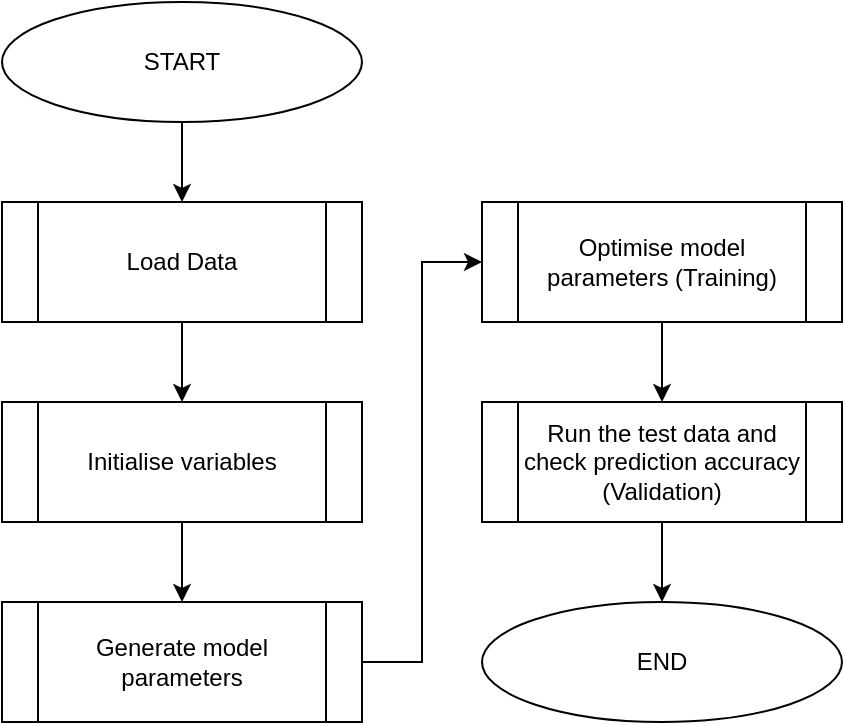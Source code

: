 <mxfile version="20.0.4" type="device"><diagram id="C5RBs43oDa-KdzZeNtuy" name="Page-1"><mxGraphModel dx="1315" dy="753" grid="1" gridSize="10" guides="1" tooltips="1" connect="1" arrows="1" fold="1" page="1" pageScale="1" pageWidth="827" pageHeight="1169" math="0" shadow="0"><root><mxCell id="WIyWlLk6GJQsqaUBKTNV-0"/><mxCell id="WIyWlLk6GJQsqaUBKTNV-1" parent="WIyWlLk6GJQsqaUBKTNV-0"/><mxCell id="JU07HBLiEj4-4D1J9UxY-8" style="edgeStyle=orthogonalEdgeStyle;rounded=0;orthogonalLoop=1;jettySize=auto;html=1;exitX=0.5;exitY=1;exitDx=0;exitDy=0;entryX=0.5;entryY=0;entryDx=0;entryDy=0;" edge="1" parent="WIyWlLk6GJQsqaUBKTNV-1" source="JU07HBLiEj4-4D1J9UxY-0" target="JU07HBLiEj4-4D1J9UxY-1"><mxGeometry relative="1" as="geometry"/></mxCell><mxCell id="JU07HBLiEj4-4D1J9UxY-0" value="START" style="ellipse;whiteSpace=wrap;html=1;" vertex="1" parent="WIyWlLk6GJQsqaUBKTNV-1"><mxGeometry x="150" y="80" width="180" height="60" as="geometry"/></mxCell><mxCell id="JU07HBLiEj4-4D1J9UxY-9" style="edgeStyle=orthogonalEdgeStyle;rounded=0;orthogonalLoop=1;jettySize=auto;html=1;exitX=0.5;exitY=1;exitDx=0;exitDy=0;entryX=0.5;entryY=0;entryDx=0;entryDy=0;" edge="1" parent="WIyWlLk6GJQsqaUBKTNV-1" source="JU07HBLiEj4-4D1J9UxY-1" target="JU07HBLiEj4-4D1J9UxY-2"><mxGeometry relative="1" as="geometry"/></mxCell><mxCell id="JU07HBLiEj4-4D1J9UxY-1" value="Load Data" style="shape=process;whiteSpace=wrap;html=1;backgroundOutline=1;" vertex="1" parent="WIyWlLk6GJQsqaUBKTNV-1"><mxGeometry x="150" y="180" width="180" height="60" as="geometry"/></mxCell><mxCell id="JU07HBLiEj4-4D1J9UxY-10" style="edgeStyle=orthogonalEdgeStyle;rounded=0;orthogonalLoop=1;jettySize=auto;html=1;exitX=0.5;exitY=1;exitDx=0;exitDy=0;entryX=0.5;entryY=0;entryDx=0;entryDy=0;" edge="1" parent="WIyWlLk6GJQsqaUBKTNV-1" source="JU07HBLiEj4-4D1J9UxY-2" target="JU07HBLiEj4-4D1J9UxY-3"><mxGeometry relative="1" as="geometry"/></mxCell><mxCell id="JU07HBLiEj4-4D1J9UxY-2" value="Initialise variables" style="shape=process;whiteSpace=wrap;html=1;backgroundOutline=1;" vertex="1" parent="WIyWlLk6GJQsqaUBKTNV-1"><mxGeometry x="150" y="280" width="180" height="60" as="geometry"/></mxCell><mxCell id="JU07HBLiEj4-4D1J9UxY-11" style="edgeStyle=orthogonalEdgeStyle;rounded=0;orthogonalLoop=1;jettySize=auto;html=1;exitX=1;exitY=0.5;exitDx=0;exitDy=0;entryX=0;entryY=0.5;entryDx=0;entryDy=0;" edge="1" parent="WIyWlLk6GJQsqaUBKTNV-1" source="JU07HBLiEj4-4D1J9UxY-3" target="JU07HBLiEj4-4D1J9UxY-5"><mxGeometry relative="1" as="geometry"/></mxCell><mxCell id="JU07HBLiEj4-4D1J9UxY-3" value="Generate model parameters" style="shape=process;whiteSpace=wrap;html=1;backgroundOutline=1;" vertex="1" parent="WIyWlLk6GJQsqaUBKTNV-1"><mxGeometry x="150" y="380" width="180" height="60" as="geometry"/></mxCell><mxCell id="JU07HBLiEj4-4D1J9UxY-12" style="edgeStyle=orthogonalEdgeStyle;rounded=0;orthogonalLoop=1;jettySize=auto;html=1;exitX=0.5;exitY=1;exitDx=0;exitDy=0;entryX=0.5;entryY=0;entryDx=0;entryDy=0;" edge="1" parent="WIyWlLk6GJQsqaUBKTNV-1" source="JU07HBLiEj4-4D1J9UxY-5" target="JU07HBLiEj4-4D1J9UxY-6"><mxGeometry relative="1" as="geometry"/></mxCell><mxCell id="JU07HBLiEj4-4D1J9UxY-5" value="Optimise model parameters (Training)" style="shape=process;whiteSpace=wrap;html=1;backgroundOutline=1;" vertex="1" parent="WIyWlLk6GJQsqaUBKTNV-1"><mxGeometry x="390" y="180" width="180" height="60" as="geometry"/></mxCell><mxCell id="JU07HBLiEj4-4D1J9UxY-13" style="edgeStyle=orthogonalEdgeStyle;rounded=0;orthogonalLoop=1;jettySize=auto;html=1;exitX=0.5;exitY=1;exitDx=0;exitDy=0;entryX=0.5;entryY=0;entryDx=0;entryDy=0;" edge="1" parent="WIyWlLk6GJQsqaUBKTNV-1" source="JU07HBLiEj4-4D1J9UxY-6" target="JU07HBLiEj4-4D1J9UxY-7"><mxGeometry relative="1" as="geometry"/></mxCell><mxCell id="JU07HBLiEj4-4D1J9UxY-6" value="Run the test data and check prediction accuracy (Validation)" style="shape=process;whiteSpace=wrap;html=1;backgroundOutline=1;" vertex="1" parent="WIyWlLk6GJQsqaUBKTNV-1"><mxGeometry x="390" y="280" width="180" height="60" as="geometry"/></mxCell><mxCell id="JU07HBLiEj4-4D1J9UxY-7" value="END" style="ellipse;whiteSpace=wrap;html=1;" vertex="1" parent="WIyWlLk6GJQsqaUBKTNV-1"><mxGeometry x="390" y="380" width="180" height="60" as="geometry"/></mxCell></root></mxGraphModel></diagram></mxfile>